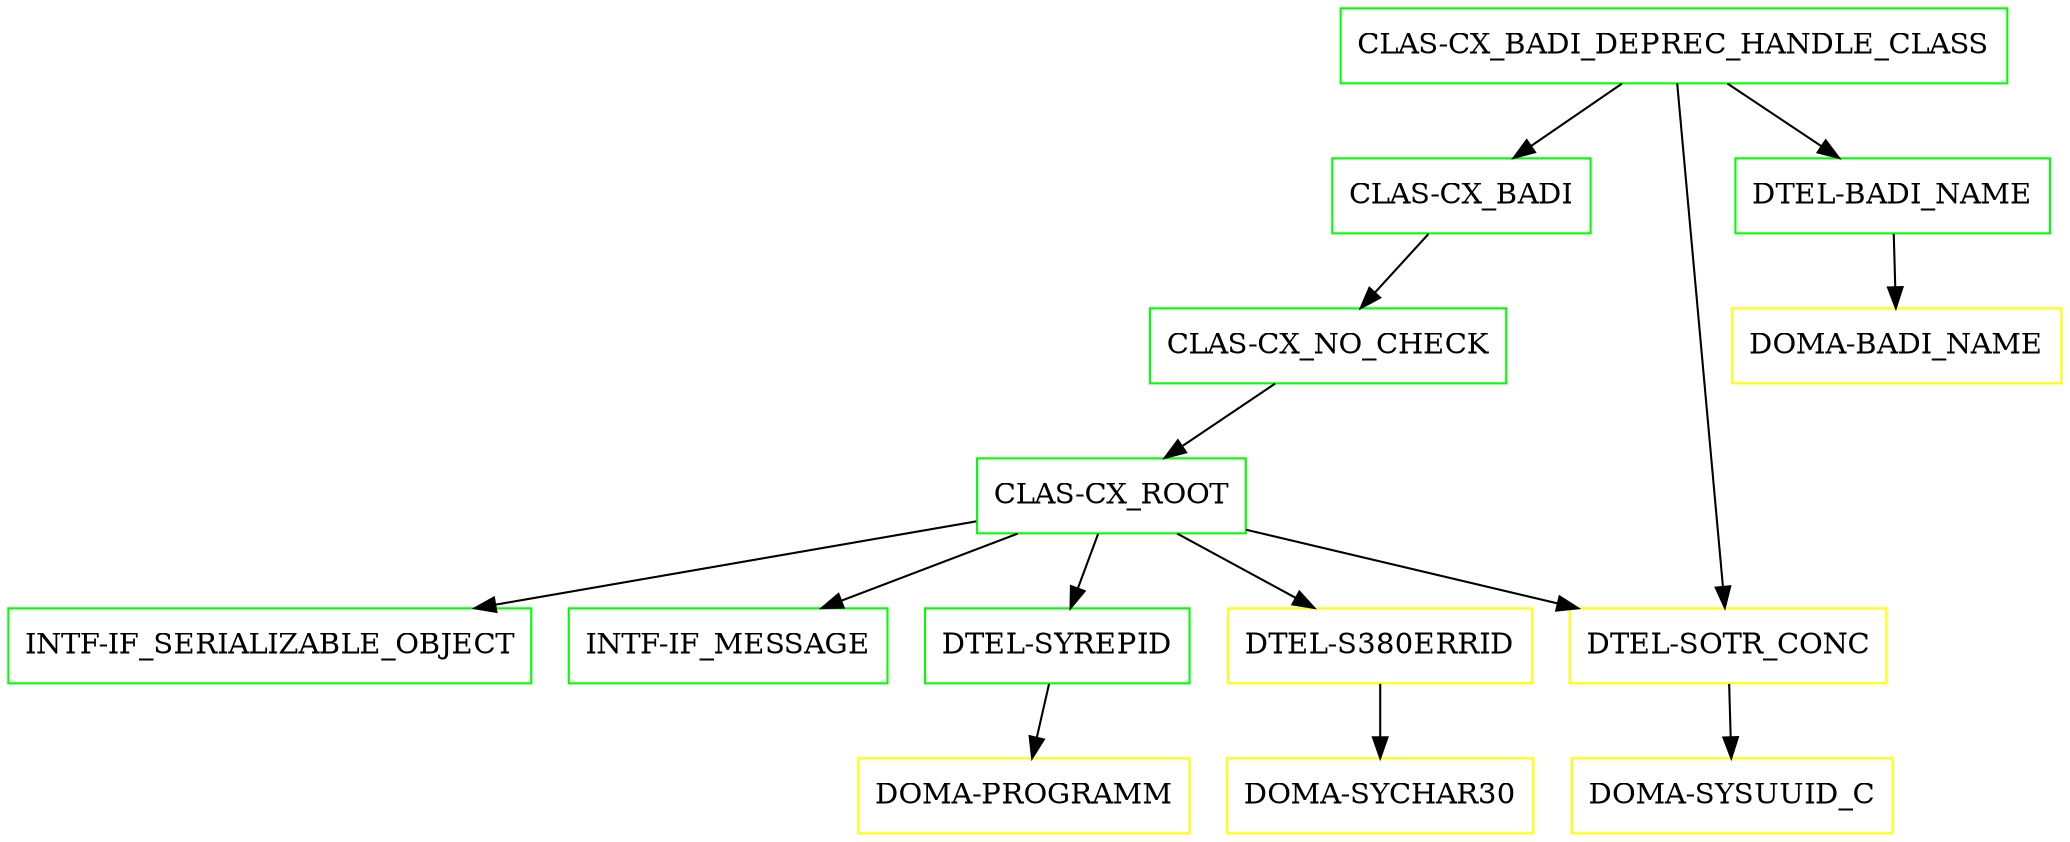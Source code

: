 digraph G {
  "CLAS-CX_BADI_DEPREC_HANDLE_CLASS" [shape=box,color=green];
  "CLAS-CX_BADI" [shape=box,color=green,URL="./CLAS_CX_BADI.html"];
  "CLAS-CX_NO_CHECK" [shape=box,color=green,URL="./CLAS_CX_NO_CHECK.html"];
  "CLAS-CX_ROOT" [shape=box,color=green,URL="./CLAS_CX_ROOT.html"];
  "INTF-IF_SERIALIZABLE_OBJECT" [shape=box,color=green,URL="./INTF_IF_SERIALIZABLE_OBJECT.html"];
  "INTF-IF_MESSAGE" [shape=box,color=green,URL="./INTF_IF_MESSAGE.html"];
  "DTEL-SYREPID" [shape=box,color=green,URL="./DTEL_SYREPID.html"];
  "DOMA-PROGRAMM" [shape=box,color=yellow,URL="./DOMA_PROGRAMM.html"];
  "DTEL-S380ERRID" [shape=box,color=yellow,URL="./DTEL_S380ERRID.html"];
  "DOMA-SYCHAR30" [shape=box,color=yellow,URL="./DOMA_SYCHAR30.html"];
  "DTEL-SOTR_CONC" [shape=box,color=yellow,URL="./DTEL_SOTR_CONC.html"];
  "DOMA-SYSUUID_C" [shape=box,color=yellow,URL="./DOMA_SYSUUID_C.html"];
  "DTEL-BADI_NAME" [shape=box,color=green,URL="./DTEL_BADI_NAME.html"];
  "DOMA-BADI_NAME" [shape=box,color=yellow,URL="./DOMA_BADI_NAME.html"];
  "CLAS-CX_BADI_DEPREC_HANDLE_CLASS" -> "DTEL-SOTR_CONC";
  "CLAS-CX_BADI_DEPREC_HANDLE_CLASS" -> "DTEL-BADI_NAME";
  "CLAS-CX_BADI_DEPREC_HANDLE_CLASS" -> "CLAS-CX_BADI";
  "CLAS-CX_BADI" -> "CLAS-CX_NO_CHECK";
  "CLAS-CX_NO_CHECK" -> "CLAS-CX_ROOT";
  "CLAS-CX_ROOT" -> "DTEL-SOTR_CONC";
  "CLAS-CX_ROOT" -> "DTEL-S380ERRID";
  "CLAS-CX_ROOT" -> "DTEL-SYREPID";
  "CLAS-CX_ROOT" -> "INTF-IF_MESSAGE";
  "CLAS-CX_ROOT" -> "INTF-IF_SERIALIZABLE_OBJECT";
  "DTEL-SYREPID" -> "DOMA-PROGRAMM";
  "DTEL-S380ERRID" -> "DOMA-SYCHAR30";
  "DTEL-SOTR_CONC" -> "DOMA-SYSUUID_C";
  "DTEL-BADI_NAME" -> "DOMA-BADI_NAME";
}
